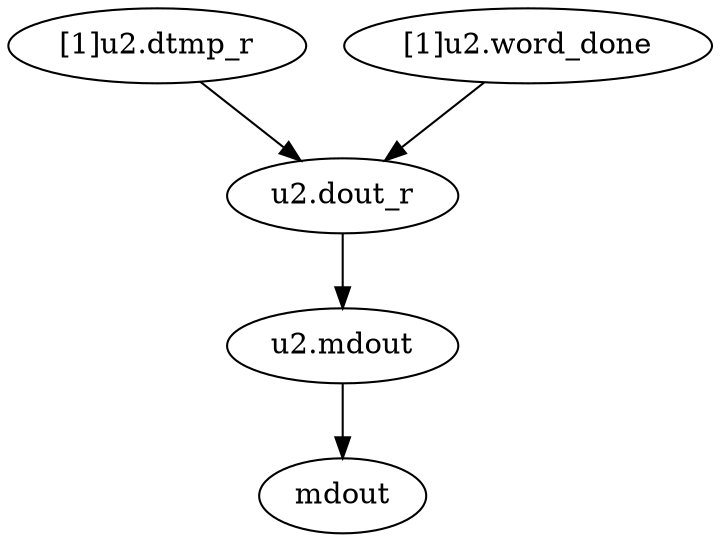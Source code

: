 strict digraph "" {
	"u2.mdout"	 [complexity=0,
		importance=0.00658462857094,
		rank=0.0];
	mdout	 [complexity=0,
		importance=0.00307860593625,
		rank=0.0];
	"u2.mdout" -> mdout;
	"u2.dout_r"	 [complexity=2,
		importance=0.0109473636308,
		rank=0.0054736818154];
	"u2.dout_r" -> "u2.mdout";
	"[1]u2.dtmp_r"	 [complexity=4,
		importance=0.0159763137983,
		rank=0.00399407844957];
	"[1]u2.dtmp_r" -> "u2.dout_r";
	"[1]u2.word_done"	 [complexity=3,
		importance=0.0130209770971,
		rank=0.00434032569905];
	"[1]u2.word_done" -> "u2.dout_r";
}
